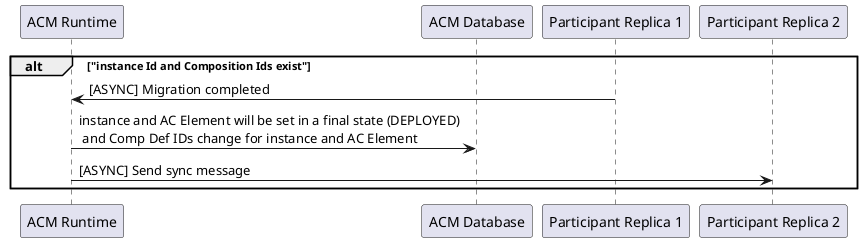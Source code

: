 @startuml
participant "ACM Runtime"
participant "ACM Database"
participant "Participant Replica 1"
participant "Participant Replica 2"

alt "instance Id and Composition Ids exist"
  "Participant Replica 1" -> "ACM Runtime" : [ASYNC] Migration completed
  "ACM Runtime" -> "ACM Database" : instance and AC Element will be set in a final state (DEPLOYED)\n and Comp Def IDs change for instance and AC Element
  "ACM Runtime" -> "Participant Replica 2": [ASYNC] Send sync message
end
@enduml
